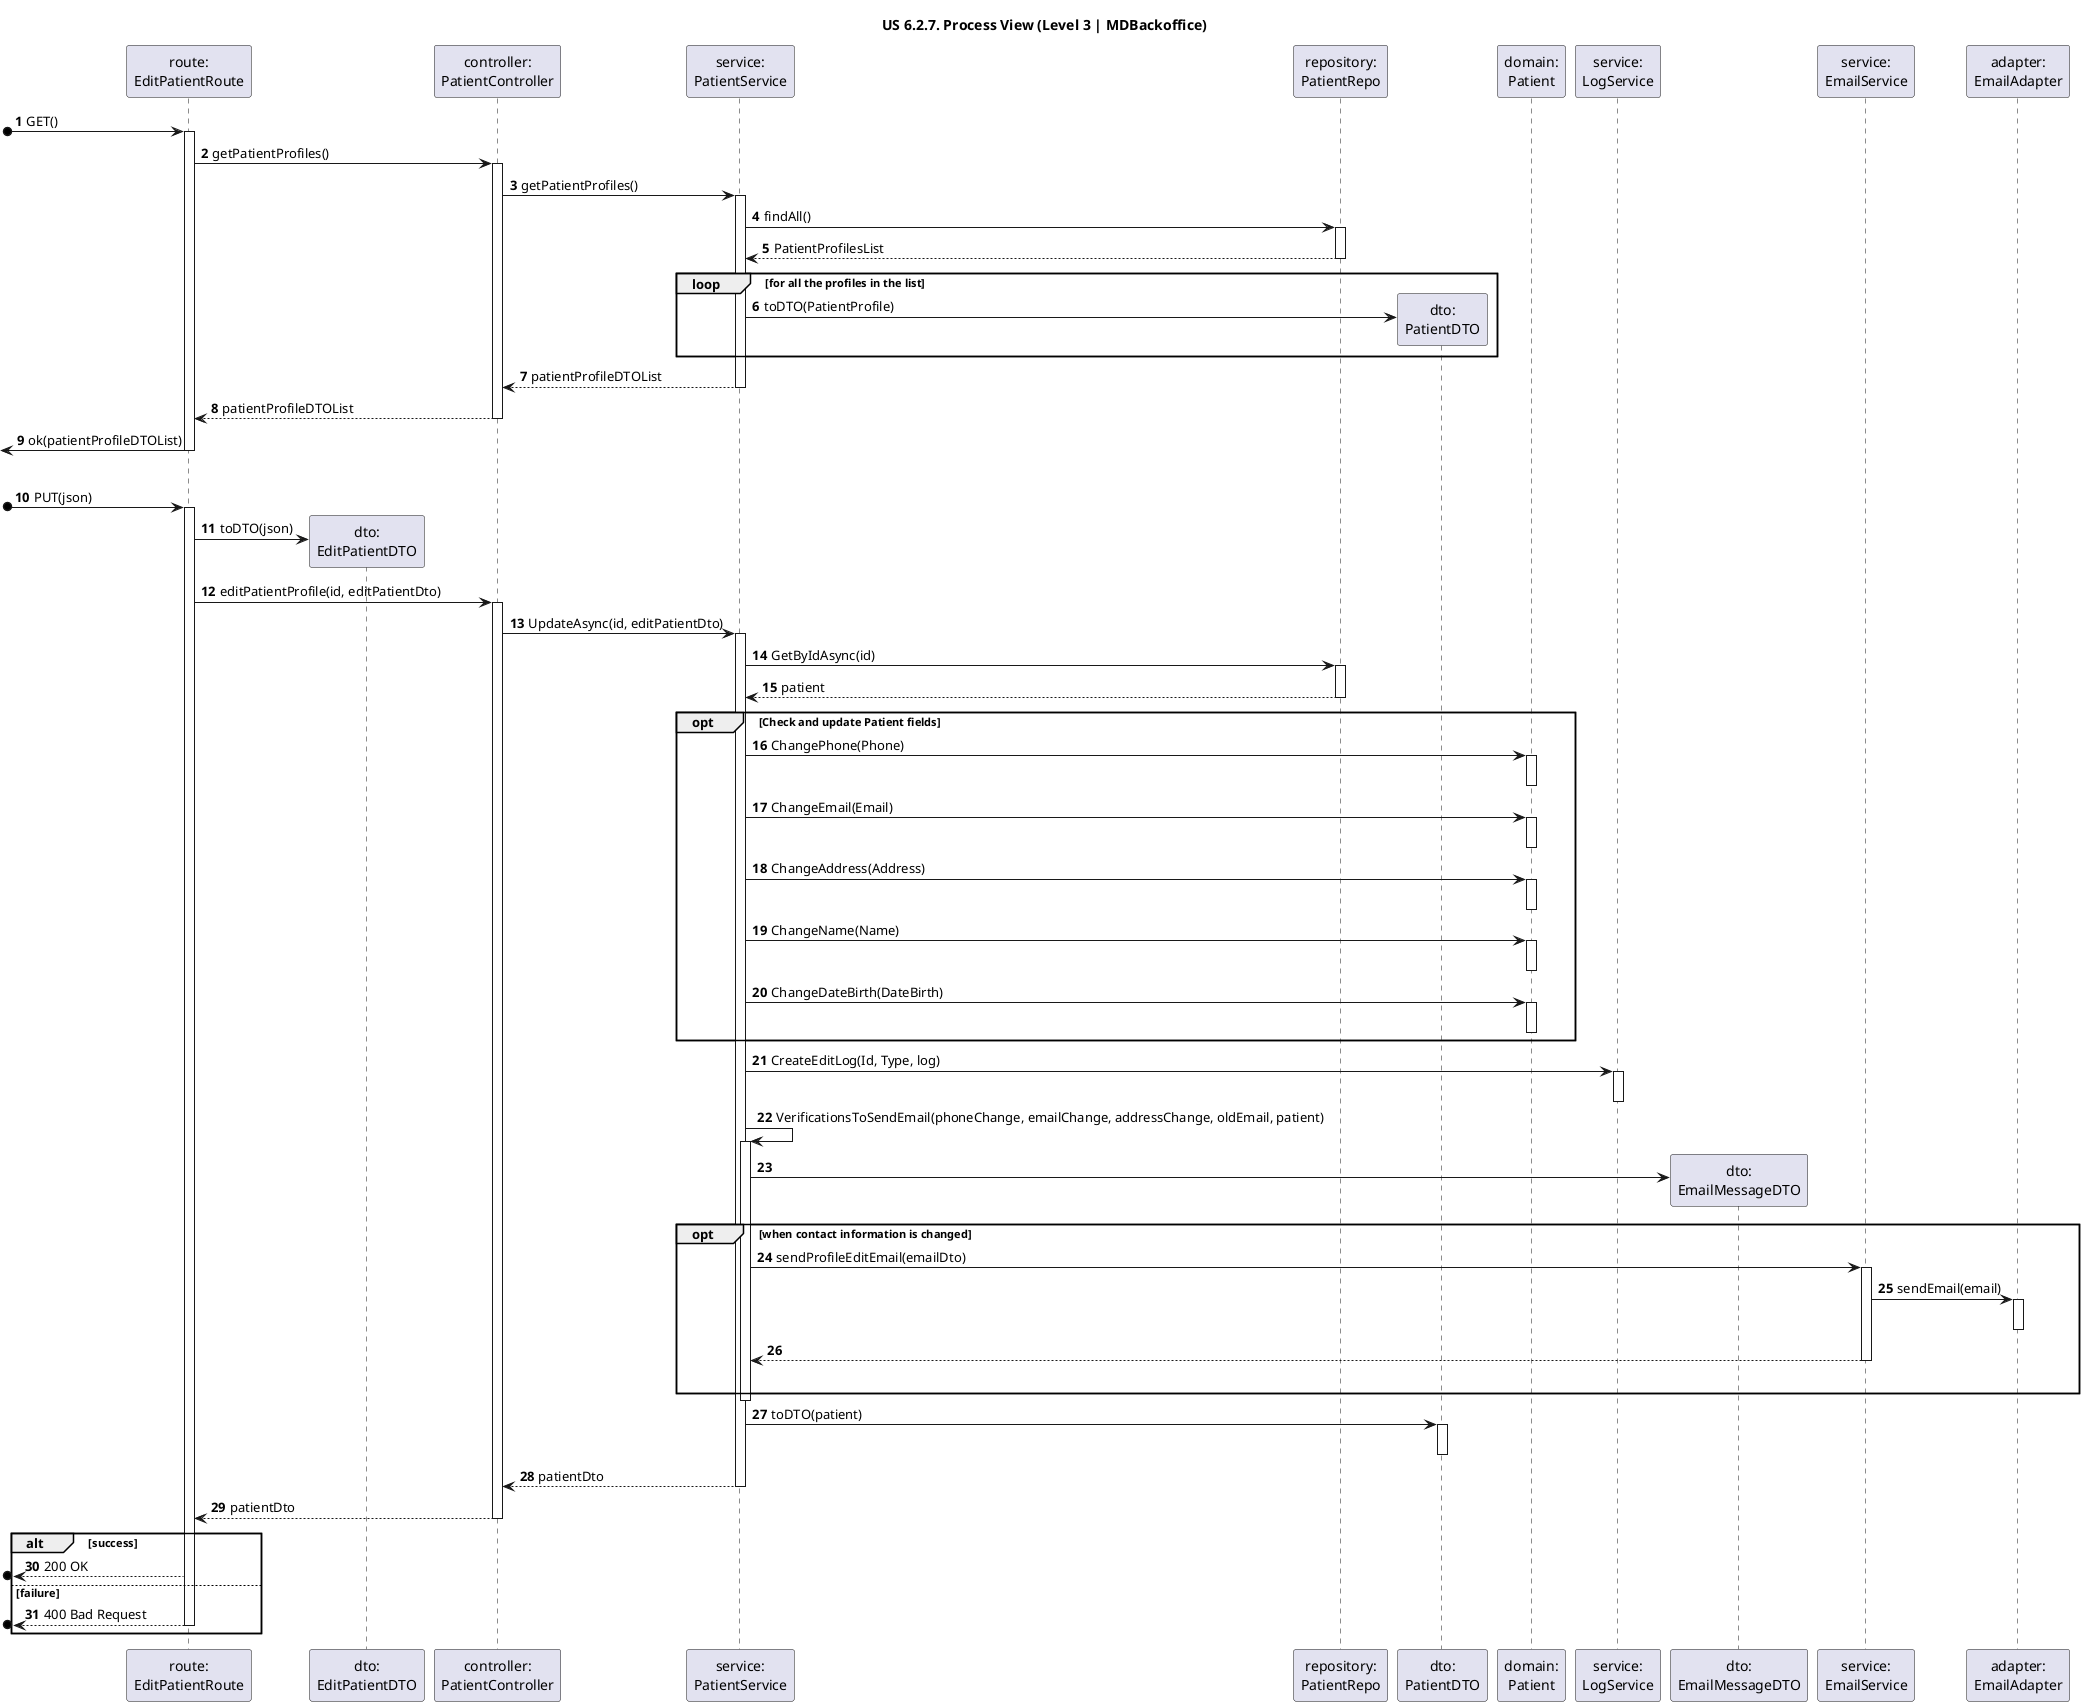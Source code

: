 @startuml
'https://plantuml.com/sequence-diagram

title "US 6.2.7. Process View (Level 3 | MDBackoffice)"

autonumber

participant "route:\nEditPatientRoute" as ROUTE
participant "dto:\nEditPatientDTO" as UpdateDTO
participant "controller:\nPatientController" as CTRL

participant "service:\nPatientService" as SER
participant "repository:\nPatientRepo" as REPO
participant "dto:\nPatientDTO" as DTO
participant "domain:\nPatient" as Patient

participant "service:\nLogService" as logService

participant "dto:\nEmailMessageDTO" as EmailMessDTO

participant "service:\nEmailService" as EMAILServ
participant "adapter:\nEmailAdapter" as EMAILAdapt


[o-> ROUTE : GET()
activate ROUTE

ROUTE -> CTRL : getPatientProfiles()
activate CTRL

CTRL -> SER : getPatientProfiles()
activate SER

SER -> REPO : findAll()
activate REPO

REPO --> SER : PatientProfilesList
deactivate REPO

loop for all the profiles in the list
SER -> DTO ** : toDTO(PatientProfile)


end loop

SER --> CTRL : patientProfileDTOList
deactivate SER

CTRL --> ROUTE : patientProfileDTOList
deactivate CTRL

<- ROUTE : ok(patientProfileDTOList)
deactivate ROUTE

|||

[o-> ROUTE : PUT(json)
activate ROUTE

ROUTE -> UpdateDTO ** : toDTO(json)


ROUTE -> CTRL : editPatientProfile(id, editPatientDto)
activate CTRL

CTRL -> SER : UpdateAsync(id, editPatientDto)
activate SER

SER -> REPO : GetByIdAsync(id)
activate REPO

REPO --> SER : patient
deactivate REPO

opt Check and update Patient fields
SER -> Patient : ChangePhone(Phone)
activate Patient
deactivate Patient

SER -> Patient : ChangeEmail(Email)
activate Patient
deactivate Patient

SER -> Patient : ChangeAddress(Address)
activate Patient
deactivate Patient

SER -> Patient : ChangeName(Name)
activate Patient
deactivate Patient

SER -> Patient : ChangeDateBirth(DateBirth)
activate Patient
deactivate Patient
end opt

SER -> logService : CreateEditLog(Id, Type, log)
activate logService
deactivate logService

SER -> SER : VerificationsToSendEmail(phoneChange, emailChange, addressChange, oldEmail, patient)
activate SER

SER -> EmailMessDTO** :

opt when contact information is changed

SER -> EMAILServ : sendProfileEditEmail(emailDto)
activate EMAILServ

EMAILServ -> EMAILAdapt : sendEmail(email)
activate EMAILAdapt
deactivate EMAILAdapt



EMAILServ --> SER :
deactivate EMAILServ
|||
end opt

deactivate SER

SER -> DTO : toDTO(patient)
activate DTO
deactivate DTO


SER --> CTRL : patientDto
deactivate SER


CTRL --> ROUTE : patientDto
deactivate CTRL

alt success
[o<-- ROUTE : 200 OK

else failure

[o<-- ROUTE : 400 Bad Request
deactivate ROUTE
end alt

@enduml